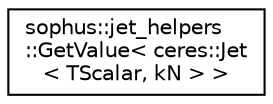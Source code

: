 digraph "Graphical Class Hierarchy"
{
 // LATEX_PDF_SIZE
  edge [fontname="Helvetica",fontsize="10",labelfontname="Helvetica",labelfontsize="10"];
  node [fontname="Helvetica",fontsize="10",shape=record];
  rankdir="LR";
  Node0 [label="sophus::jet_helpers\l::GetValue\< ceres::Jet\l\< TScalar, kN \> \>",height=0.2,width=0.4,color="black", fillcolor="white", style="filled",URL="$structsophus_1_1jet__helpers_1_1_get_value_3_01ceres_1_1_jet_3_01_t_scalar_00_01k_n_01_4_01_4.html",tooltip=" "];
}
